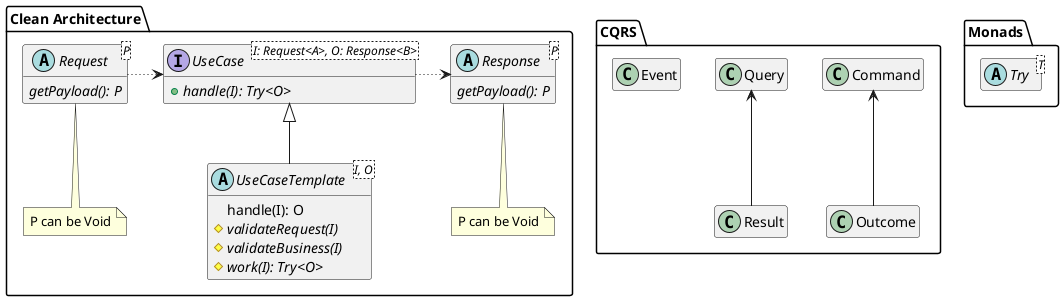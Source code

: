 @startuml clean_arch
hide empty members

package CQRS {
  class Command
  class Query
  class Event
  Command <-- Outcome
  Query <-- Result
}

package "Clean Architecture" {
  abstract class Request<P> {
    {abstract} getPayload(): P
  }
  abstract class Response<P> {
    {abstract} getPayload(): P
  }
  note bottom of Request : P can be Void
  note bottom of Response : P can be Void
  interface UseCase<I: Request<A>, O: Response<B>> {
    {abstract} +handle(I): Try<O>
  }
  abstract class UseCaseTemplate<I, O> {
    handle(I): O
    {abstract} #validateRequest(I)
    {abstract} #validateBusiness(I)
    {abstract} #work(I): Try<O>
  }
  ' note bottom of UseCaseTemplate : handle() uses Try pattern
  UseCase <|-- UseCaseTemplate

  Request .[dotted]right.> UseCase
  UseCase .[dotted]right.> Response
}
package Monads {
  abstract class Try<T>
}

@enduml
